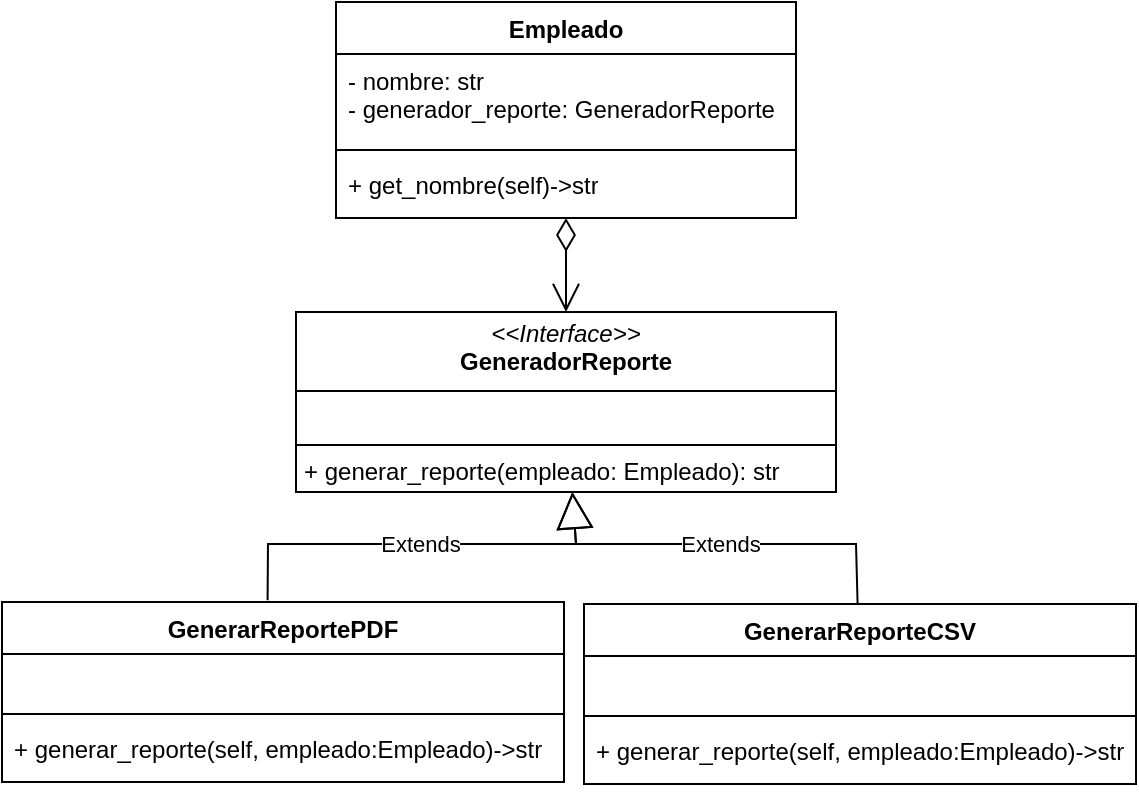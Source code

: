 <mxfile version="22.1.22" type="embed">
  <diagram id="EriJrfrA8CLOk_Ppdm93" name="Page-2">
    <mxGraphModel dx="1147" dy="669" grid="1" gridSize="10" guides="1" tooltips="1" connect="1" arrows="1" fold="1" page="1" pageScale="1" pageWidth="850" pageHeight="1100" math="0" shadow="0">
      <root>
        <mxCell id="0" />
        <mxCell id="1" parent="0" />
        <mxCell id="26-VJDyTRyPzL_NNcpbn-2" value="Empleado" style="swimlane;fontStyle=1;align=center;verticalAlign=top;childLayout=stackLayout;horizontal=1;startSize=26;horizontalStack=0;resizeParent=1;resizeParentMax=0;resizeLast=0;collapsible=1;marginBottom=0;whiteSpace=wrap;html=1;" parent="1" vertex="1">
          <mxGeometry x="530" y="465" width="230" height="108" as="geometry" />
        </mxCell>
        <mxCell id="26-VJDyTRyPzL_NNcpbn-3" value="- nombre: str&lt;div&gt;- generador_reporte: GeneradorReporte&lt;/div&gt;" style="text;strokeColor=none;fillColor=none;align=left;verticalAlign=top;spacingLeft=4;spacingRight=4;overflow=hidden;rotatable=0;points=[[0,0.5],[1,0.5]];portConstraint=eastwest;whiteSpace=wrap;html=1;" parent="26-VJDyTRyPzL_NNcpbn-2" vertex="1">
          <mxGeometry y="26" width="230" height="44" as="geometry" />
        </mxCell>
        <mxCell id="26-VJDyTRyPzL_NNcpbn-4" value="" style="line;strokeWidth=1;fillColor=none;align=left;verticalAlign=middle;spacingTop=-1;spacingLeft=3;spacingRight=3;rotatable=0;labelPosition=right;points=[];portConstraint=eastwest;strokeColor=inherit;" parent="26-VJDyTRyPzL_NNcpbn-2" vertex="1">
          <mxGeometry y="70" width="230" height="8" as="geometry" />
        </mxCell>
        <mxCell id="26-VJDyTRyPzL_NNcpbn-5" value="+ get_nombre(self)-&amp;gt;str" style="text;strokeColor=none;fillColor=none;align=left;verticalAlign=top;spacingLeft=4;spacingRight=4;overflow=hidden;rotatable=0;points=[[0,0.5],[1,0.5]];portConstraint=eastwest;whiteSpace=wrap;html=1;" parent="26-VJDyTRyPzL_NNcpbn-2" vertex="1">
          <mxGeometry y="78" width="230" height="30" as="geometry" />
        </mxCell>
        <mxCell id="26-VJDyTRyPzL_NNcpbn-6" value="GenerarReportePDF" style="swimlane;fontStyle=1;align=center;verticalAlign=top;childLayout=stackLayout;horizontal=1;startSize=26;horizontalStack=0;resizeParent=1;resizeParentMax=0;resizeLast=0;collapsible=1;marginBottom=0;whiteSpace=wrap;html=1;" parent="1" vertex="1">
          <mxGeometry x="363" y="765" width="281" height="90" as="geometry" />
        </mxCell>
        <mxCell id="26-VJDyTRyPzL_NNcpbn-7" value="&amp;nbsp;" style="text;strokeColor=none;fillColor=none;align=left;verticalAlign=top;spacingLeft=4;spacingRight=4;overflow=hidden;rotatable=0;points=[[0,0.5],[1,0.5]];portConstraint=eastwest;whiteSpace=wrap;html=1;" parent="26-VJDyTRyPzL_NNcpbn-6" vertex="1">
          <mxGeometry y="26" width="281" height="26" as="geometry" />
        </mxCell>
        <mxCell id="26-VJDyTRyPzL_NNcpbn-8" value="" style="line;strokeWidth=1;fillColor=none;align=left;verticalAlign=middle;spacingTop=-1;spacingLeft=3;spacingRight=3;rotatable=0;labelPosition=right;points=[];portConstraint=eastwest;strokeColor=inherit;" parent="26-VJDyTRyPzL_NNcpbn-6" vertex="1">
          <mxGeometry y="52" width="281" height="8" as="geometry" />
        </mxCell>
        <mxCell id="26-VJDyTRyPzL_NNcpbn-9" value="+ generar_reporte(self, empleado:Empleado)-&amp;gt;str" style="text;strokeColor=none;fillColor=none;align=left;verticalAlign=top;spacingLeft=4;spacingRight=4;overflow=hidden;rotatable=0;points=[[0,0.5],[1,0.5]];portConstraint=eastwest;whiteSpace=wrap;html=1;" parent="26-VJDyTRyPzL_NNcpbn-6" vertex="1">
          <mxGeometry y="60" width="281" height="30" as="geometry" />
        </mxCell>
        <mxCell id="9FEk1FTxa1-2EXIP9JF1-1" value="&lt;p style=&quot;margin:0px;margin-top:4px;text-align:center;&quot;&gt;&lt;i&gt;&amp;lt;&amp;lt;Interface&amp;gt;&amp;gt;&lt;/i&gt;&lt;br&gt;&lt;b&gt;GeneradorReporte&lt;/b&gt;&lt;/p&gt;&lt;hr size=&quot;1&quot; style=&quot;border-style:solid;&quot;&gt;&lt;p style=&quot;margin:0px;margin-left:4px;&quot;&gt;&amp;nbsp;&lt;/p&gt;&lt;hr size=&quot;1&quot; style=&quot;border-style:solid;&quot;&gt;&lt;p style=&quot;margin:0px;margin-left:4px;&quot;&gt;+ generar_reporte(empleado: Empleado): str&lt;/p&gt;" style="verticalAlign=top;align=left;overflow=fill;html=1;whiteSpace=wrap;" parent="1" vertex="1">
          <mxGeometry x="510" y="620" width="270" height="90" as="geometry" />
        </mxCell>
        <mxCell id="9FEk1FTxa1-2EXIP9JF1-7" value="GenerarReporteCSV" style="swimlane;fontStyle=1;align=center;verticalAlign=top;childLayout=stackLayout;horizontal=1;startSize=26;horizontalStack=0;resizeParent=1;resizeParentMax=0;resizeLast=0;collapsible=1;marginBottom=0;whiteSpace=wrap;html=1;" parent="1" vertex="1">
          <mxGeometry x="654" y="766" width="276" height="90" as="geometry" />
        </mxCell>
        <mxCell id="9FEk1FTxa1-2EXIP9JF1-8" value="&amp;nbsp;" style="text;strokeColor=none;fillColor=none;align=left;verticalAlign=top;spacingLeft=4;spacingRight=4;overflow=hidden;rotatable=0;points=[[0,0.5],[1,0.5]];portConstraint=eastwest;whiteSpace=wrap;html=1;" parent="9FEk1FTxa1-2EXIP9JF1-7" vertex="1">
          <mxGeometry y="26" width="276" height="26" as="geometry" />
        </mxCell>
        <mxCell id="9FEk1FTxa1-2EXIP9JF1-9" value="" style="line;strokeWidth=1;fillColor=none;align=left;verticalAlign=middle;spacingTop=-1;spacingLeft=3;spacingRight=3;rotatable=0;labelPosition=right;points=[];portConstraint=eastwest;strokeColor=inherit;" parent="9FEk1FTxa1-2EXIP9JF1-7" vertex="1">
          <mxGeometry y="52" width="276" height="8" as="geometry" />
        </mxCell>
        <mxCell id="9FEk1FTxa1-2EXIP9JF1-10" value="+ generar_reporte(self, empleado:Empleado)-&amp;gt;str" style="text;strokeColor=none;fillColor=none;align=left;verticalAlign=top;spacingLeft=4;spacingRight=4;overflow=hidden;rotatable=0;points=[[0,0.5],[1,0.5]];portConstraint=eastwest;whiteSpace=wrap;html=1;" parent="9FEk1FTxa1-2EXIP9JF1-7" vertex="1">
          <mxGeometry y="60" width="276" height="30" as="geometry" />
        </mxCell>
        <mxCell id="9FEk1FTxa1-2EXIP9JF1-11" value="" style="endArrow=open;html=1;endSize=12;startArrow=diamondThin;startSize=14;startFill=0;edgeStyle=orthogonalEdgeStyle;align=left;verticalAlign=bottom;rounded=0;" parent="1" source="26-VJDyTRyPzL_NNcpbn-2" target="9FEk1FTxa1-2EXIP9JF1-1" edge="1">
          <mxGeometry x="-1" y="3" relative="1" as="geometry">
            <mxPoint x="620" y="820" as="sourcePoint" />
            <mxPoint x="780" y="820" as="targetPoint" />
          </mxGeometry>
        </mxCell>
        <mxCell id="9FEk1FTxa1-2EXIP9JF1-12" value="Extends" style="endArrow=block;endSize=16;endFill=0;html=1;rounded=0;exitX=0.509;exitY=0.001;exitDx=0;exitDy=0;exitPerimeter=0;" parent="1" target="9FEk1FTxa1-2EXIP9JF1-1" edge="1">
          <mxGeometry width="160" relative="1" as="geometry">
            <mxPoint x="495.79" y="764.09" as="sourcePoint" />
            <mxPoint x="650" y="700" as="targetPoint" />
            <Array as="points">
              <mxPoint x="496" y="736" />
              <mxPoint x="650" y="736" />
            </Array>
            <mxPoint as="offset" />
          </mxGeometry>
        </mxCell>
        <mxCell id="9FEk1FTxa1-2EXIP9JF1-13" value="Extends" style="endArrow=block;endSize=16;endFill=0;html=1;rounded=0;" parent="1" source="9FEk1FTxa1-2EXIP9JF1-7" target="9FEk1FTxa1-2EXIP9JF1-1" edge="1">
          <mxGeometry width="160" relative="1" as="geometry">
            <mxPoint x="488" y="826" as="sourcePoint" />
            <mxPoint x="646.48" y="629" as="targetPoint" />
            <mxPoint as="offset" />
            <Array as="points">
              <mxPoint x="790" y="736" />
              <mxPoint x="650" y="736" />
            </Array>
          </mxGeometry>
        </mxCell>
      </root>
    </mxGraphModel>
  </diagram>
</mxfile>
